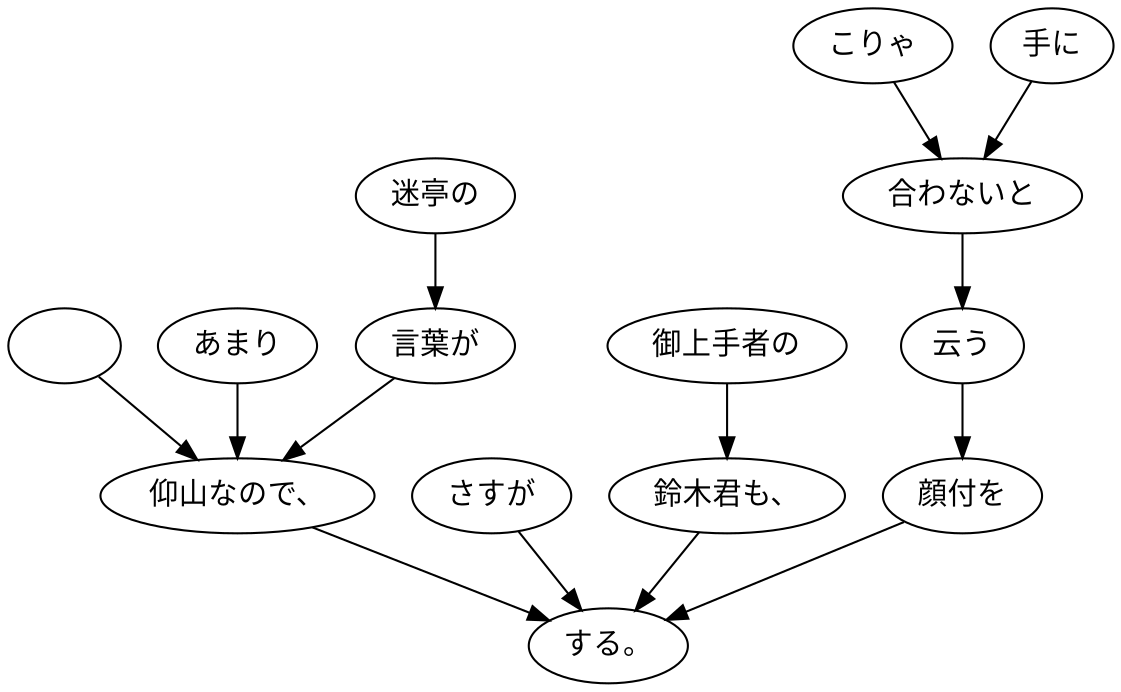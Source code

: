 digraph graph2586 {
	node0 [label="　"];
	node1 [label="あまり"];
	node2 [label="迷亭の"];
	node3 [label="言葉が"];
	node4 [label="仰山なので、"];
	node5 [label="さすが"];
	node6 [label="御上手者の"];
	node7 [label="鈴木君も、"];
	node8 [label="こりゃ"];
	node9 [label="手に"];
	node10 [label="合わないと"];
	node11 [label="云う"];
	node12 [label="顔付を"];
	node13 [label="する。"];
	node0 -> node4;
	node1 -> node4;
	node2 -> node3;
	node3 -> node4;
	node4 -> node13;
	node5 -> node13;
	node6 -> node7;
	node7 -> node13;
	node8 -> node10;
	node9 -> node10;
	node10 -> node11;
	node11 -> node12;
	node12 -> node13;
}
